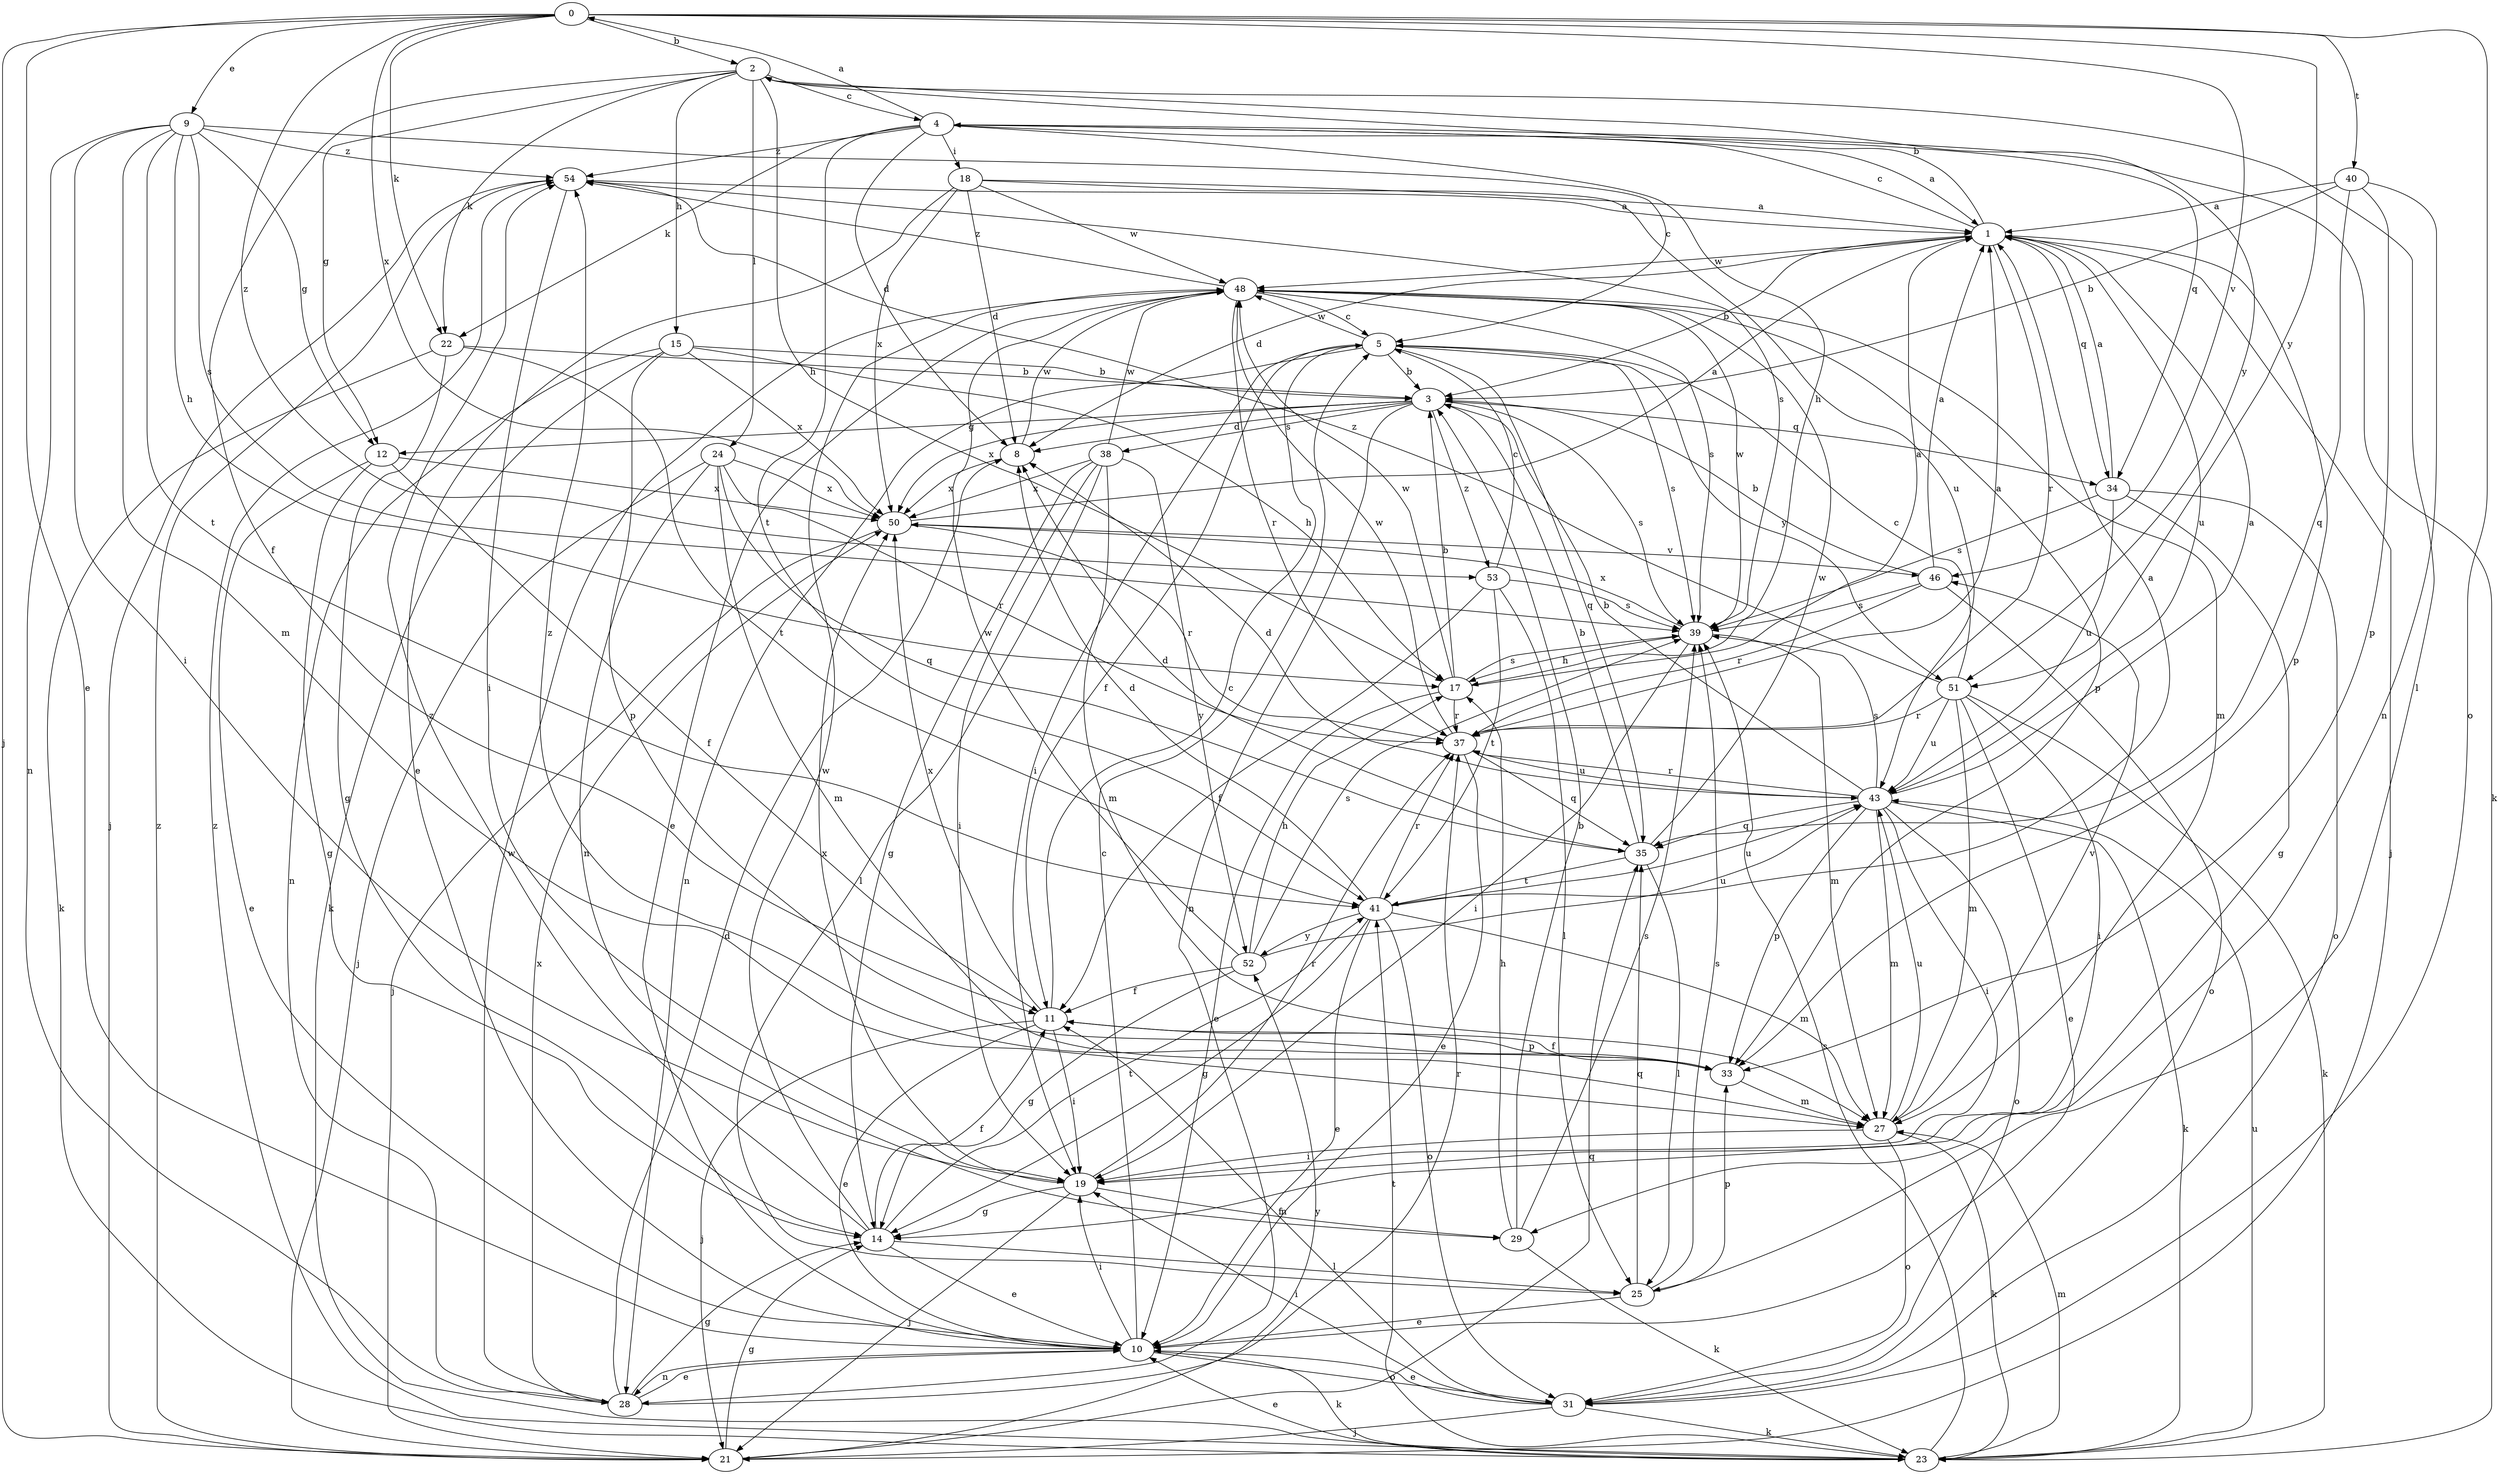 strict digraph  {
0;
1;
2;
3;
4;
5;
8;
9;
10;
11;
12;
14;
15;
17;
18;
19;
21;
22;
23;
24;
25;
27;
28;
29;
31;
33;
34;
35;
37;
38;
39;
40;
41;
43;
46;
48;
50;
51;
52;
53;
54;
0 -> 2  [label=b];
0 -> 9  [label=e];
0 -> 10  [label=e];
0 -> 21  [label=j];
0 -> 22  [label=k];
0 -> 31  [label=o];
0 -> 40  [label=t];
0 -> 46  [label=v];
0 -> 50  [label=x];
0 -> 51  [label=y];
0 -> 53  [label=z];
1 -> 2  [label=b];
1 -> 3  [label=b];
1 -> 4  [label=c];
1 -> 8  [label=d];
1 -> 21  [label=j];
1 -> 33  [label=p];
1 -> 34  [label=q];
1 -> 37  [label=r];
1 -> 43  [label=u];
1 -> 48  [label=w];
2 -> 4  [label=c];
2 -> 11  [label=f];
2 -> 12  [label=g];
2 -> 15  [label=h];
2 -> 17  [label=h];
2 -> 22  [label=k];
2 -> 24  [label=l];
2 -> 25  [label=l];
2 -> 51  [label=y];
3 -> 8  [label=d];
3 -> 12  [label=g];
3 -> 28  [label=n];
3 -> 34  [label=q];
3 -> 38  [label=s];
3 -> 39  [label=s];
3 -> 50  [label=x];
3 -> 53  [label=z];
4 -> 0  [label=a];
4 -> 1  [label=a];
4 -> 8  [label=d];
4 -> 17  [label=h];
4 -> 18  [label=i];
4 -> 22  [label=k];
4 -> 23  [label=k];
4 -> 34  [label=q];
4 -> 41  [label=t];
4 -> 54  [label=z];
5 -> 3  [label=b];
5 -> 11  [label=f];
5 -> 19  [label=i];
5 -> 28  [label=n];
5 -> 35  [label=q];
5 -> 39  [label=s];
5 -> 48  [label=w];
5 -> 51  [label=y];
8 -> 48  [label=w];
8 -> 50  [label=x];
9 -> 5  [label=c];
9 -> 12  [label=g];
9 -> 17  [label=h];
9 -> 19  [label=i];
9 -> 27  [label=m];
9 -> 28  [label=n];
9 -> 39  [label=s];
9 -> 41  [label=t];
9 -> 54  [label=z];
10 -> 5  [label=c];
10 -> 19  [label=i];
10 -> 23  [label=k];
10 -> 28  [label=n];
10 -> 31  [label=o];
11 -> 5  [label=c];
11 -> 10  [label=e];
11 -> 19  [label=i];
11 -> 21  [label=j];
11 -> 33  [label=p];
11 -> 50  [label=x];
12 -> 10  [label=e];
12 -> 11  [label=f];
12 -> 14  [label=g];
12 -> 50  [label=x];
14 -> 10  [label=e];
14 -> 11  [label=f];
14 -> 25  [label=l];
14 -> 41  [label=t];
14 -> 48  [label=w];
14 -> 54  [label=z];
15 -> 3  [label=b];
15 -> 17  [label=h];
15 -> 23  [label=k];
15 -> 28  [label=n];
15 -> 33  [label=p];
15 -> 50  [label=x];
17 -> 1  [label=a];
17 -> 3  [label=b];
17 -> 10  [label=e];
17 -> 37  [label=r];
17 -> 39  [label=s];
17 -> 48  [label=w];
18 -> 1  [label=a];
18 -> 8  [label=d];
18 -> 10  [label=e];
18 -> 43  [label=u];
18 -> 48  [label=w];
18 -> 50  [label=x];
19 -> 14  [label=g];
19 -> 21  [label=j];
19 -> 29  [label=n];
19 -> 37  [label=r];
19 -> 50  [label=x];
21 -> 14  [label=g];
21 -> 35  [label=q];
21 -> 52  [label=y];
21 -> 54  [label=z];
22 -> 3  [label=b];
22 -> 14  [label=g];
22 -> 23  [label=k];
22 -> 41  [label=t];
23 -> 10  [label=e];
23 -> 27  [label=m];
23 -> 39  [label=s];
23 -> 41  [label=t];
23 -> 43  [label=u];
23 -> 54  [label=z];
24 -> 21  [label=j];
24 -> 27  [label=m];
24 -> 29  [label=n];
24 -> 35  [label=q];
24 -> 37  [label=r];
24 -> 50  [label=x];
25 -> 10  [label=e];
25 -> 33  [label=p];
25 -> 35  [label=q];
25 -> 39  [label=s];
27 -> 19  [label=i];
27 -> 23  [label=k];
27 -> 31  [label=o];
27 -> 43  [label=u];
27 -> 46  [label=v];
28 -> 8  [label=d];
28 -> 10  [label=e];
28 -> 14  [label=g];
28 -> 37  [label=r];
28 -> 48  [label=w];
28 -> 50  [label=x];
29 -> 3  [label=b];
29 -> 17  [label=h];
29 -> 23  [label=k];
29 -> 39  [label=s];
31 -> 10  [label=e];
31 -> 11  [label=f];
31 -> 19  [label=i];
31 -> 21  [label=j];
31 -> 23  [label=k];
33 -> 11  [label=f];
33 -> 27  [label=m];
33 -> 54  [label=z];
34 -> 1  [label=a];
34 -> 14  [label=g];
34 -> 31  [label=o];
34 -> 39  [label=s];
34 -> 43  [label=u];
35 -> 3  [label=b];
35 -> 8  [label=d];
35 -> 25  [label=l];
35 -> 41  [label=t];
35 -> 48  [label=w];
37 -> 1  [label=a];
37 -> 10  [label=e];
37 -> 35  [label=q];
37 -> 43  [label=u];
37 -> 48  [label=w];
38 -> 14  [label=g];
38 -> 19  [label=i];
38 -> 25  [label=l];
38 -> 27  [label=m];
38 -> 48  [label=w];
38 -> 50  [label=x];
38 -> 52  [label=y];
39 -> 17  [label=h];
39 -> 19  [label=i];
39 -> 27  [label=m];
39 -> 48  [label=w];
39 -> 50  [label=x];
40 -> 1  [label=a];
40 -> 3  [label=b];
40 -> 29  [label=n];
40 -> 33  [label=p];
40 -> 35  [label=q];
41 -> 1  [label=a];
41 -> 8  [label=d];
41 -> 10  [label=e];
41 -> 14  [label=g];
41 -> 27  [label=m];
41 -> 31  [label=o];
41 -> 37  [label=r];
41 -> 43  [label=u];
41 -> 52  [label=y];
43 -> 1  [label=a];
43 -> 3  [label=b];
43 -> 8  [label=d];
43 -> 19  [label=i];
43 -> 23  [label=k];
43 -> 27  [label=m];
43 -> 31  [label=o];
43 -> 33  [label=p];
43 -> 35  [label=q];
43 -> 37  [label=r];
43 -> 39  [label=s];
46 -> 1  [label=a];
46 -> 3  [label=b];
46 -> 31  [label=o];
46 -> 37  [label=r];
46 -> 39  [label=s];
48 -> 5  [label=c];
48 -> 10  [label=e];
48 -> 27  [label=m];
48 -> 33  [label=p];
48 -> 37  [label=r];
48 -> 39  [label=s];
48 -> 54  [label=z];
50 -> 1  [label=a];
50 -> 21  [label=j];
50 -> 37  [label=r];
50 -> 46  [label=v];
51 -> 5  [label=c];
51 -> 10  [label=e];
51 -> 19  [label=i];
51 -> 23  [label=k];
51 -> 27  [label=m];
51 -> 37  [label=r];
51 -> 43  [label=u];
51 -> 54  [label=z];
52 -> 11  [label=f];
52 -> 14  [label=g];
52 -> 17  [label=h];
52 -> 39  [label=s];
52 -> 43  [label=u];
52 -> 48  [label=w];
53 -> 5  [label=c];
53 -> 11  [label=f];
53 -> 25  [label=l];
53 -> 39  [label=s];
53 -> 41  [label=t];
54 -> 1  [label=a];
54 -> 19  [label=i];
54 -> 21  [label=j];
54 -> 39  [label=s];
}
